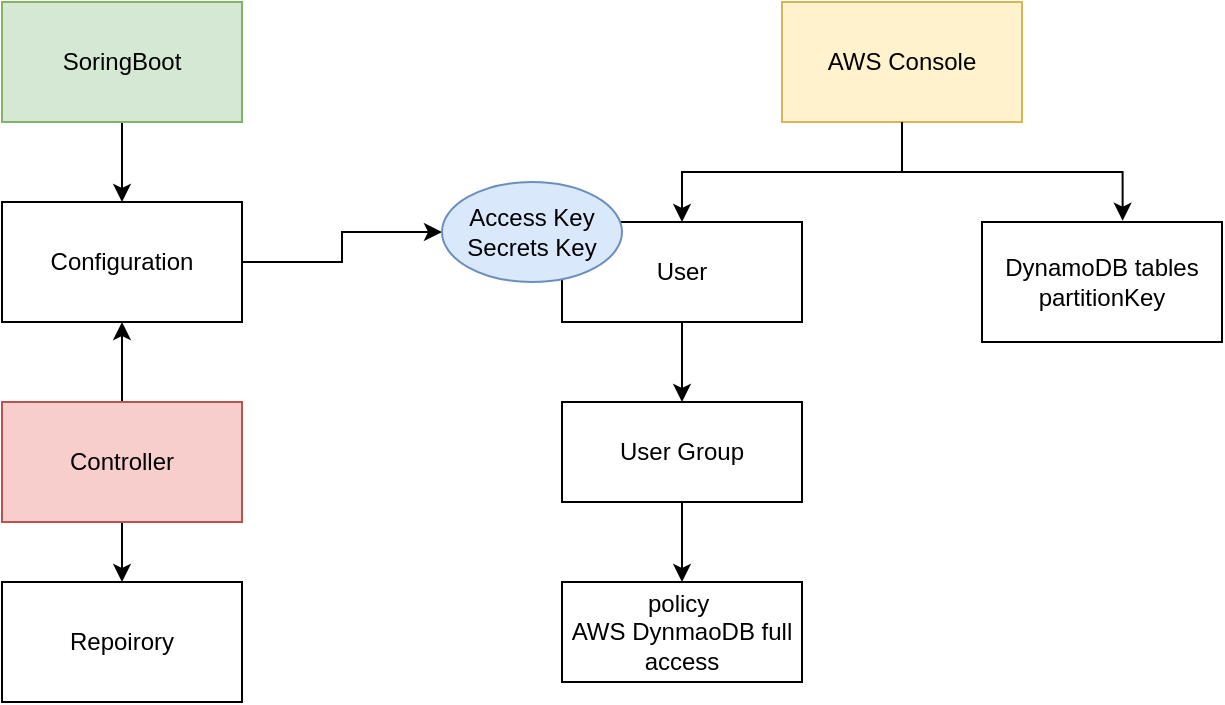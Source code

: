 <mxfile version="23.0.2" type="github">
  <diagram name="Page-1" id="N2TlqoESqoMMtG1WBgRW">
    <mxGraphModel dx="731" dy="460" grid="1" gridSize="10" guides="1" tooltips="1" connect="1" arrows="1" fold="1" page="1" pageScale="1" pageWidth="850" pageHeight="1100" math="0" shadow="0">
      <root>
        <mxCell id="0" />
        <mxCell id="1" parent="0" />
        <mxCell id="sLHfvILyPjPm50nmOtC4-5" value="" style="edgeStyle=orthogonalEdgeStyle;rounded=0;orthogonalLoop=1;jettySize=auto;html=1;" edge="1" parent="1" source="sLHfvILyPjPm50nmOtC4-1" target="sLHfvILyPjPm50nmOtC4-2">
          <mxGeometry relative="1" as="geometry" />
        </mxCell>
        <mxCell id="sLHfvILyPjPm50nmOtC4-1" value="SoringBoot" style="rounded=0;whiteSpace=wrap;html=1;fillColor=#d5e8d4;strokeColor=#82b366;" vertex="1" parent="1">
          <mxGeometry x="70" y="20" width="120" height="60" as="geometry" />
        </mxCell>
        <mxCell id="sLHfvILyPjPm50nmOtC4-20" style="edgeStyle=orthogonalEdgeStyle;rounded=0;orthogonalLoop=1;jettySize=auto;html=1;" edge="1" parent="1" source="sLHfvILyPjPm50nmOtC4-2" target="sLHfvILyPjPm50nmOtC4-19">
          <mxGeometry relative="1" as="geometry" />
        </mxCell>
        <mxCell id="sLHfvILyPjPm50nmOtC4-2" value="Configuration" style="rounded=0;whiteSpace=wrap;html=1;" vertex="1" parent="1">
          <mxGeometry x="70" y="120" width="120" height="60" as="geometry" />
        </mxCell>
        <mxCell id="sLHfvILyPjPm50nmOtC4-7" value="" style="edgeStyle=orthogonalEdgeStyle;rounded=0;orthogonalLoop=1;jettySize=auto;html=1;" edge="1" parent="1" source="sLHfvILyPjPm50nmOtC4-3" target="sLHfvILyPjPm50nmOtC4-4">
          <mxGeometry relative="1" as="geometry" />
        </mxCell>
        <mxCell id="sLHfvILyPjPm50nmOtC4-21" value="" style="edgeStyle=orthogonalEdgeStyle;rounded=0;orthogonalLoop=1;jettySize=auto;html=1;" edge="1" parent="1" source="sLHfvILyPjPm50nmOtC4-3" target="sLHfvILyPjPm50nmOtC4-2">
          <mxGeometry relative="1" as="geometry" />
        </mxCell>
        <mxCell id="sLHfvILyPjPm50nmOtC4-3" value="Controller" style="rounded=0;whiteSpace=wrap;html=1;fillColor=#f8cecc;strokeColor=#b85450;" vertex="1" parent="1">
          <mxGeometry x="70" y="220" width="120" height="60" as="geometry" />
        </mxCell>
        <mxCell id="sLHfvILyPjPm50nmOtC4-4" value="Repoirory" style="rounded=0;whiteSpace=wrap;html=1;" vertex="1" parent="1">
          <mxGeometry x="70" y="310" width="120" height="60" as="geometry" />
        </mxCell>
        <mxCell id="sLHfvILyPjPm50nmOtC4-17" value="" style="edgeStyle=orthogonalEdgeStyle;rounded=0;orthogonalLoop=1;jettySize=auto;html=1;" edge="1" parent="1" source="sLHfvILyPjPm50nmOtC4-8" target="sLHfvILyPjPm50nmOtC4-9">
          <mxGeometry relative="1" as="geometry" />
        </mxCell>
        <mxCell id="sLHfvILyPjPm50nmOtC4-8" value="User" style="rounded=0;whiteSpace=wrap;html=1;" vertex="1" parent="1">
          <mxGeometry x="350" y="130" width="120" height="50" as="geometry" />
        </mxCell>
        <mxCell id="sLHfvILyPjPm50nmOtC4-16" value="" style="edgeStyle=orthogonalEdgeStyle;rounded=0;orthogonalLoop=1;jettySize=auto;html=1;" edge="1" parent="1" source="sLHfvILyPjPm50nmOtC4-9" target="sLHfvILyPjPm50nmOtC4-10">
          <mxGeometry relative="1" as="geometry" />
        </mxCell>
        <mxCell id="sLHfvILyPjPm50nmOtC4-9" value="User Group" style="rounded=0;whiteSpace=wrap;html=1;" vertex="1" parent="1">
          <mxGeometry x="350" y="220" width="120" height="50" as="geometry" />
        </mxCell>
        <mxCell id="sLHfvILyPjPm50nmOtC4-10" value="policy&amp;nbsp;&lt;br&gt;AWS DynmaoDB full access" style="rounded=0;whiteSpace=wrap;html=1;" vertex="1" parent="1">
          <mxGeometry x="350" y="310" width="120" height="50" as="geometry" />
        </mxCell>
        <mxCell id="sLHfvILyPjPm50nmOtC4-11" value="DynamoDB tables&lt;br&gt;partitionKey" style="rounded=0;whiteSpace=wrap;html=1;" vertex="1" parent="1">
          <mxGeometry x="560" y="130" width="120" height="60" as="geometry" />
        </mxCell>
        <mxCell id="sLHfvILyPjPm50nmOtC4-13" style="edgeStyle=orthogonalEdgeStyle;rounded=0;orthogonalLoop=1;jettySize=auto;html=1;entryX=0.5;entryY=0;entryDx=0;entryDy=0;" edge="1" parent="1" source="sLHfvILyPjPm50nmOtC4-12" target="sLHfvILyPjPm50nmOtC4-8">
          <mxGeometry relative="1" as="geometry" />
        </mxCell>
        <mxCell id="sLHfvILyPjPm50nmOtC4-12" value="AWS Console" style="rounded=0;whiteSpace=wrap;html=1;fillColor=#fff2cc;strokeColor=#d6b656;" vertex="1" parent="1">
          <mxGeometry x="460" y="20" width="120" height="60" as="geometry" />
        </mxCell>
        <mxCell id="sLHfvILyPjPm50nmOtC4-18" style="edgeStyle=orthogonalEdgeStyle;rounded=0;orthogonalLoop=1;jettySize=auto;html=1;entryX=0.586;entryY=-0.011;entryDx=0;entryDy=0;entryPerimeter=0;" edge="1" parent="1" source="sLHfvILyPjPm50nmOtC4-12" target="sLHfvILyPjPm50nmOtC4-11">
          <mxGeometry relative="1" as="geometry" />
        </mxCell>
        <mxCell id="sLHfvILyPjPm50nmOtC4-19" value="Access Key&lt;br&gt;Secrets Key" style="ellipse;whiteSpace=wrap;html=1;fillColor=#dae8fc;strokeColor=#6c8ebf;" vertex="1" parent="1">
          <mxGeometry x="290" y="110" width="90" height="50" as="geometry" />
        </mxCell>
      </root>
    </mxGraphModel>
  </diagram>
</mxfile>
